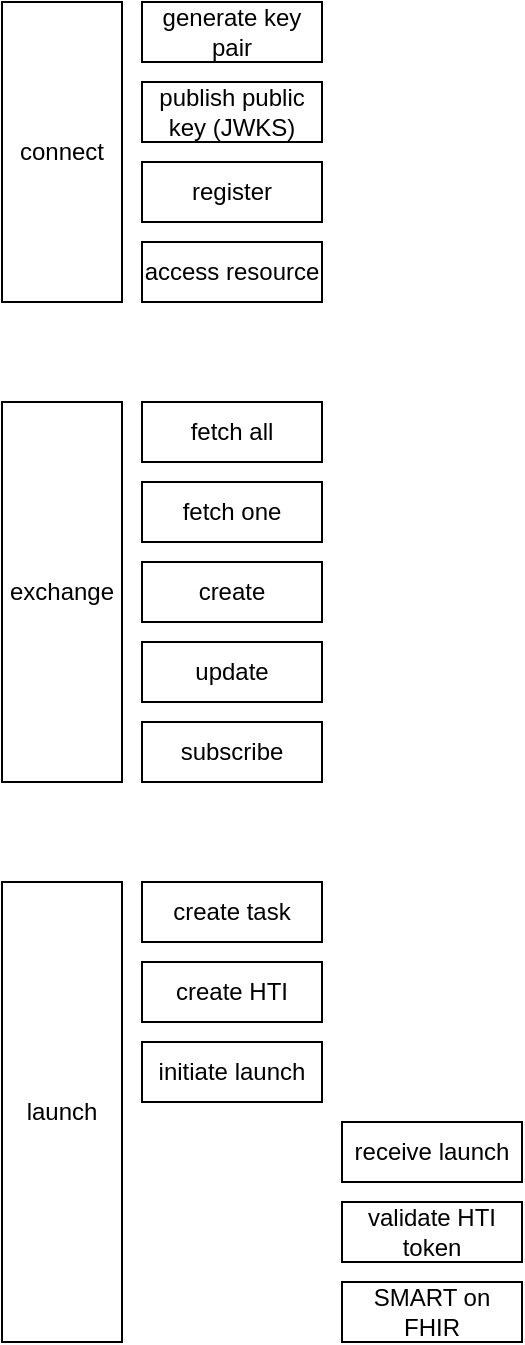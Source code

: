 <mxfile version="20.8.16" type="github"><diagram name="Page-1" id="CBpQEgT_45eam3KEG-gq"><mxGraphModel dx="1010" dy="680" grid="1" gridSize="10" guides="1" tooltips="1" connect="1" arrows="1" fold="1" page="1" pageScale="1" pageWidth="827" pageHeight="1169" math="0" shadow="0"><root><mxCell id="0"/><mxCell id="1" parent="0"/><mxCell id="ldWr-I_QDFKGFFLw0Qv9-2" value="connect" style="rounded=0;whiteSpace=wrap;html=1;" vertex="1" parent="1"><mxGeometry x="20" y="80" width="60" height="150" as="geometry"/></mxCell><mxCell id="ldWr-I_QDFKGFFLw0Qv9-3" value="exchange" style="rounded=0;whiteSpace=wrap;html=1;" vertex="1" parent="1"><mxGeometry x="20" y="280" width="60" height="190" as="geometry"/></mxCell><mxCell id="ldWr-I_QDFKGFFLw0Qv9-4" value="launch" style="rounded=0;whiteSpace=wrap;html=1;" vertex="1" parent="1"><mxGeometry x="20" y="520" width="60" height="230" as="geometry"/></mxCell><mxCell id="ldWr-I_QDFKGFFLw0Qv9-6" value="generate key pair" style="rounded=0;whiteSpace=wrap;html=1;" vertex="1" parent="1"><mxGeometry x="90" y="80" width="90" height="30" as="geometry"/></mxCell><mxCell id="ldWr-I_QDFKGFFLw0Qv9-7" value="publish public key (JWKS)" style="rounded=0;whiteSpace=wrap;html=1;" vertex="1" parent="1"><mxGeometry x="90" y="120" width="90" height="30" as="geometry"/></mxCell><mxCell id="ldWr-I_QDFKGFFLw0Qv9-8" value="register" style="rounded=0;whiteSpace=wrap;html=1;" vertex="1" parent="1"><mxGeometry x="90" y="160" width="90" height="30" as="geometry"/></mxCell><mxCell id="ldWr-I_QDFKGFFLw0Qv9-9" value="access resource" style="rounded=0;whiteSpace=wrap;html=1;" vertex="1" parent="1"><mxGeometry x="90" y="200" width="90" height="30" as="geometry"/></mxCell><mxCell id="ldWr-I_QDFKGFFLw0Qv9-10" value="fetch all" style="rounded=0;whiteSpace=wrap;html=1;" vertex="1" parent="1"><mxGeometry x="90" y="280" width="90" height="30" as="geometry"/></mxCell><mxCell id="ldWr-I_QDFKGFFLw0Qv9-11" value="fetch one" style="rounded=0;whiteSpace=wrap;html=1;" vertex="1" parent="1"><mxGeometry x="90" y="320" width="90" height="30" as="geometry"/></mxCell><mxCell id="ldWr-I_QDFKGFFLw0Qv9-12" value="create" style="rounded=0;whiteSpace=wrap;html=1;" vertex="1" parent="1"><mxGeometry x="90" y="360" width="90" height="30" as="geometry"/></mxCell><mxCell id="ldWr-I_QDFKGFFLw0Qv9-13" value="update" style="rounded=0;whiteSpace=wrap;html=1;" vertex="1" parent="1"><mxGeometry x="90" y="400" width="90" height="30" as="geometry"/></mxCell><mxCell id="ldWr-I_QDFKGFFLw0Qv9-14" value="subscribe" style="rounded=0;whiteSpace=wrap;html=1;" vertex="1" parent="1"><mxGeometry x="90" y="440" width="90" height="30" as="geometry"/></mxCell><mxCell id="ldWr-I_QDFKGFFLw0Qv9-15" value="create task" style="rounded=0;whiteSpace=wrap;html=1;" vertex="1" parent="1"><mxGeometry x="90" y="520" width="90" height="30" as="geometry"/></mxCell><mxCell id="ldWr-I_QDFKGFFLw0Qv9-16" value="create HTI" style="rounded=0;whiteSpace=wrap;html=1;" vertex="1" parent="1"><mxGeometry x="90" y="560" width="90" height="30" as="geometry"/></mxCell><mxCell id="ldWr-I_QDFKGFFLw0Qv9-17" value="initiate launch" style="rounded=0;whiteSpace=wrap;html=1;" vertex="1" parent="1"><mxGeometry x="90" y="600" width="90" height="30" as="geometry"/></mxCell><mxCell id="ldWr-I_QDFKGFFLw0Qv9-18" value="receive launch" style="rounded=0;whiteSpace=wrap;html=1;" vertex="1" parent="1"><mxGeometry x="190" y="640" width="90" height="30" as="geometry"/></mxCell><mxCell id="ldWr-I_QDFKGFFLw0Qv9-19" value="validate HTI token" style="rounded=0;whiteSpace=wrap;html=1;" vertex="1" parent="1"><mxGeometry x="190" y="680" width="90" height="30" as="geometry"/></mxCell><mxCell id="ldWr-I_QDFKGFFLw0Qv9-20" value="SMART on FHIR" style="rounded=0;whiteSpace=wrap;html=1;" vertex="1" parent="1"><mxGeometry x="190" y="720" width="90" height="30" as="geometry"/></mxCell></root></mxGraphModel></diagram></mxfile>